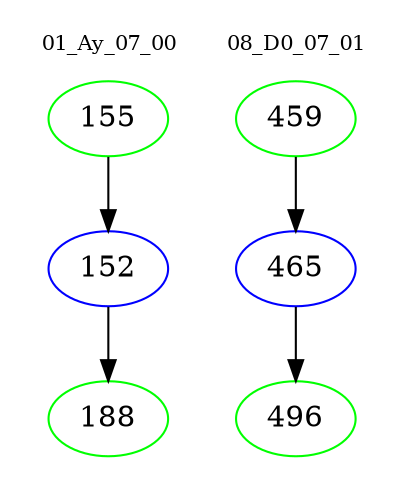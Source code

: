 digraph{
subgraph cluster_0 {
color = white
label = "01_Ay_07_00";
fontsize=10;
T0_155 [label="155", color="green"]
T0_155 -> T0_152 [color="black"]
T0_152 [label="152", color="blue"]
T0_152 -> T0_188 [color="black"]
T0_188 [label="188", color="green"]
}
subgraph cluster_1 {
color = white
label = "08_D0_07_01";
fontsize=10;
T1_459 [label="459", color="green"]
T1_459 -> T1_465 [color="black"]
T1_465 [label="465", color="blue"]
T1_465 -> T1_496 [color="black"]
T1_496 [label="496", color="green"]
}
}
